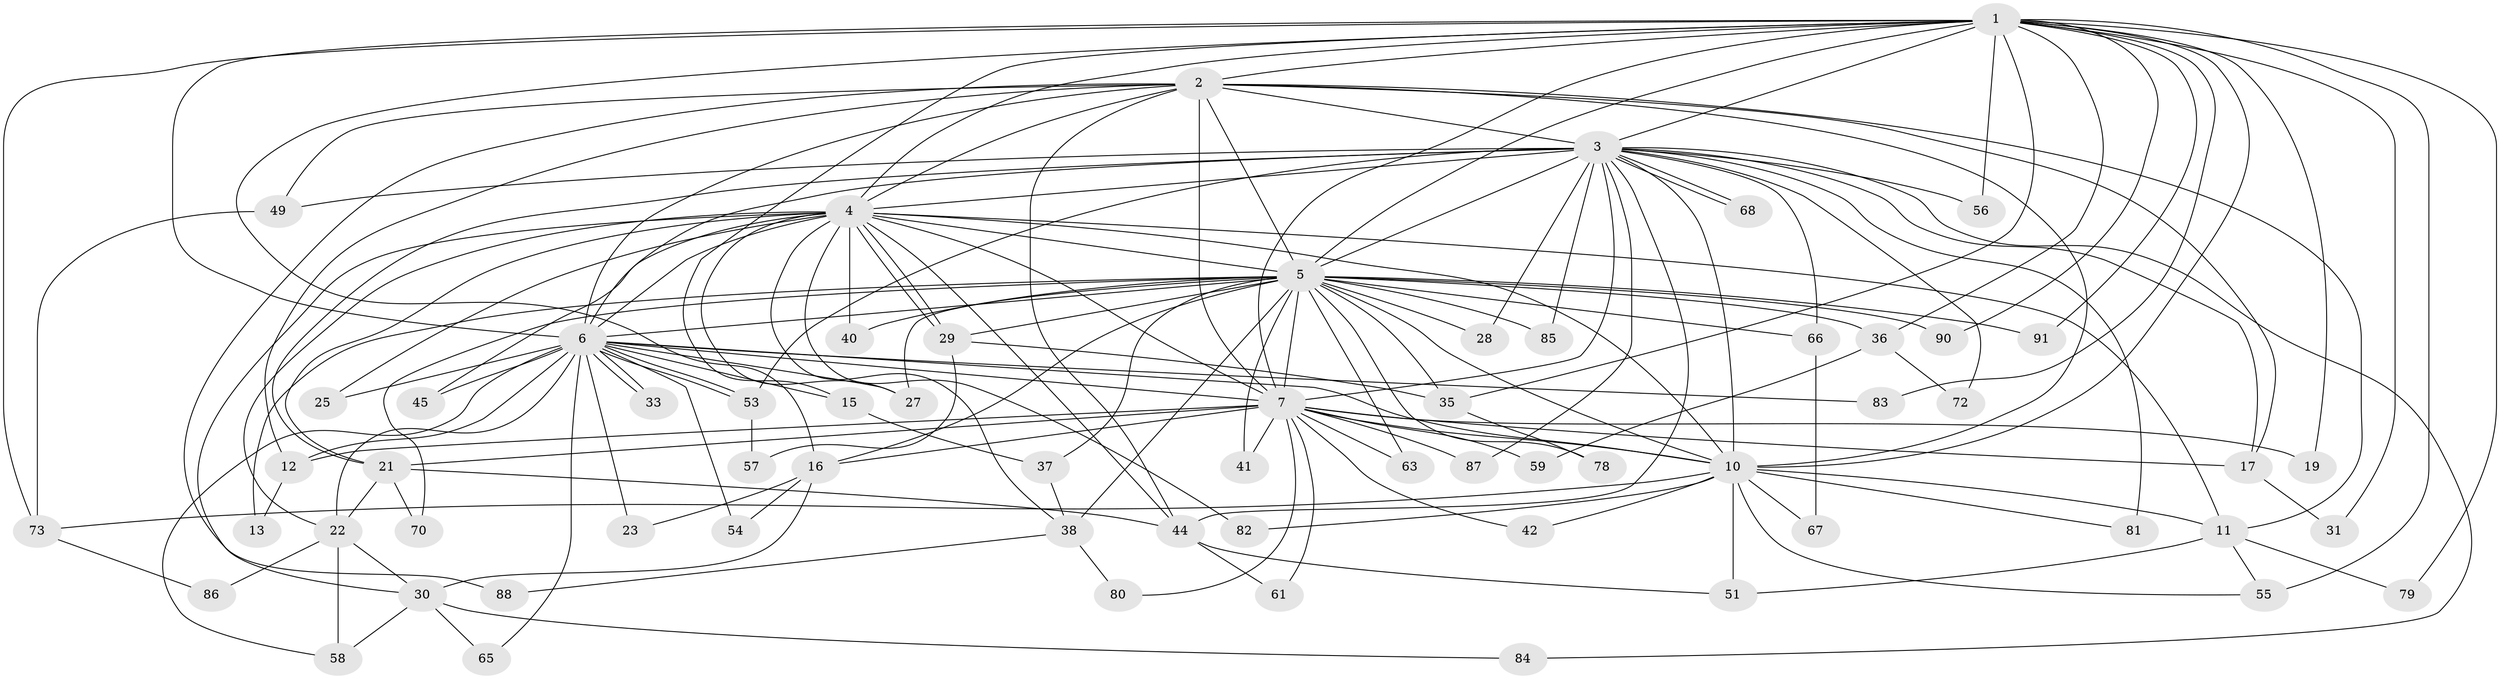 // original degree distribution, {23: 0.03296703296703297, 16: 0.01098901098901099, 25: 0.01098901098901099, 14: 0.01098901098901099, 22: 0.02197802197802198, 12: 0.01098901098901099, 17: 0.01098901098901099, 5: 0.03296703296703297, 4: 0.15384615384615385, 2: 0.5714285714285714, 3: 0.10989010989010989, 6: 0.02197802197802198}
// Generated by graph-tools (version 1.1) at 2025/41/03/06/25 10:41:42]
// undirected, 65 vertices, 160 edges
graph export_dot {
graph [start="1"]
  node [color=gray90,style=filled];
  1 [super="+64"];
  2 [super="+62"];
  3 [super="+18"];
  4 [super="+26"];
  5 [super="+8"];
  6 [super="+9"];
  7 [super="+20"];
  10 [super="+52"];
  11 [super="+14"];
  12 [super="+74"];
  13;
  15;
  16 [super="+24"];
  17 [super="+43"];
  19;
  21 [super="+48"];
  22 [super="+34"];
  23;
  25;
  27 [super="+89"];
  28;
  29 [super="+32"];
  30 [super="+47"];
  31;
  33;
  35 [super="+71"];
  36;
  37 [super="+39"];
  38 [super="+46"];
  40;
  41;
  42;
  44 [super="+50"];
  45;
  49 [super="+76"];
  51 [super="+60"];
  53 [super="+77"];
  54;
  55 [super="+69"];
  56;
  57;
  58 [super="+75"];
  59;
  61;
  63;
  65;
  66;
  67;
  68;
  70;
  72;
  73;
  78;
  79;
  80;
  81;
  82;
  83;
  84;
  85;
  86;
  87;
  88;
  90;
  91;
  1 -- 2;
  1 -- 3;
  1 -- 4;
  1 -- 5 [weight=2];
  1 -- 6 [weight=2];
  1 -- 7;
  1 -- 10;
  1 -- 15;
  1 -- 16;
  1 -- 19;
  1 -- 31;
  1 -- 36;
  1 -- 55 [weight=2];
  1 -- 56;
  1 -- 73;
  1 -- 79;
  1 -- 83;
  1 -- 90;
  1 -- 91;
  1 -- 35;
  2 -- 3;
  2 -- 4;
  2 -- 5 [weight=2];
  2 -- 6 [weight=2];
  2 -- 7 [weight=2];
  2 -- 10;
  2 -- 11;
  2 -- 12;
  2 -- 17;
  2 -- 49;
  2 -- 88;
  2 -- 44;
  3 -- 4;
  3 -- 5 [weight=2];
  3 -- 6 [weight=3];
  3 -- 7;
  3 -- 10;
  3 -- 17;
  3 -- 28;
  3 -- 49;
  3 -- 56;
  3 -- 66;
  3 -- 68;
  3 -- 68;
  3 -- 72;
  3 -- 81;
  3 -- 84;
  3 -- 85;
  3 -- 87;
  3 -- 44;
  3 -- 21;
  3 -- 53;
  4 -- 5 [weight=2];
  4 -- 6 [weight=2];
  4 -- 7;
  4 -- 10 [weight=2];
  4 -- 11;
  4 -- 21;
  4 -- 22;
  4 -- 25;
  4 -- 27;
  4 -- 29;
  4 -- 29;
  4 -- 30;
  4 -- 38;
  4 -- 40;
  4 -- 44;
  4 -- 45;
  4 -- 82;
  5 -- 6 [weight=4];
  5 -- 7 [weight=2];
  5 -- 10 [weight=2];
  5 -- 38 [weight=2];
  5 -- 40;
  5 -- 70;
  5 -- 90;
  5 -- 66;
  5 -- 13;
  5 -- 78;
  5 -- 16;
  5 -- 85;
  5 -- 27;
  5 -- 91;
  5 -- 28;
  5 -- 35;
  5 -- 36;
  5 -- 37;
  5 -- 41;
  5 -- 63;
  5 -- 29;
  6 -- 7 [weight=2];
  6 -- 10 [weight=2];
  6 -- 15;
  6 -- 27;
  6 -- 33;
  6 -- 33;
  6 -- 45;
  6 -- 53;
  6 -- 53;
  6 -- 54;
  6 -- 65;
  6 -- 83;
  6 -- 23;
  6 -- 25;
  6 -- 22;
  6 -- 12;
  6 -- 58;
  7 -- 10;
  7 -- 12;
  7 -- 19;
  7 -- 21;
  7 -- 41;
  7 -- 42;
  7 -- 59;
  7 -- 61;
  7 -- 63;
  7 -- 80;
  7 -- 87;
  7 -- 17;
  7 -- 16;
  10 -- 42;
  10 -- 51 [weight=2];
  10 -- 73;
  10 -- 82;
  10 -- 67;
  10 -- 81;
  10 -- 11;
  10 -- 55;
  11 -- 51;
  11 -- 55;
  11 -- 79;
  12 -- 13;
  15 -- 37;
  16 -- 23;
  16 -- 30;
  16 -- 54;
  17 -- 31;
  21 -- 22;
  21 -- 44;
  21 -- 70;
  22 -- 58;
  22 -- 86;
  22 -- 30;
  29 -- 35;
  29 -- 57;
  30 -- 58;
  30 -- 84;
  30 -- 65;
  35 -- 78;
  36 -- 59;
  36 -- 72;
  37 -- 38;
  38 -- 88;
  38 -- 80;
  44 -- 61;
  44 -- 51;
  49 -- 73;
  53 -- 57;
  66 -- 67;
  73 -- 86;
}

